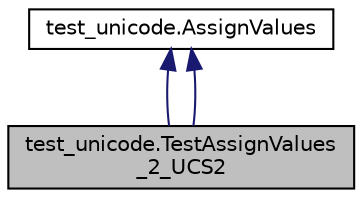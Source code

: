 digraph "test_unicode.TestAssignValues_2_UCS2"
{
 // LATEX_PDF_SIZE
  edge [fontname="Helvetica",fontsize="10",labelfontname="Helvetica",labelfontsize="10"];
  node [fontname="Helvetica",fontsize="10",shape=record];
  Node1 [label="test_unicode.TestAssignValues\l_2_UCS2",height=0.2,width=0.4,color="black", fillcolor="grey75", style="filled", fontcolor="black",tooltip=" "];
  Node2 -> Node1 [dir="back",color="midnightblue",fontsize="10",style="solid",fontname="Helvetica"];
  Node2 [label="test_unicode.AssignValues",height=0.2,width=0.4,color="black", fillcolor="white", style="filled",URL="$classtest__unicode_1_1AssignValues.html",tooltip=" "];
  Node2 -> Node1 [dir="back",color="midnightblue",fontsize="10",style="solid",fontname="Helvetica"];
}
